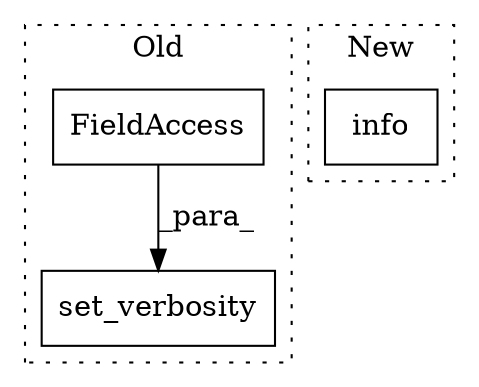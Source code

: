 digraph G {
subgraph cluster0 {
1 [label="set_verbosity" a="32" s="6047,6094" l="14,1" shape="box"];
3 [label="FieldAccess" a="22" s="6061" l="33" shape="box"];
label = "Old";
style="dotted";
}
subgraph cluster1 {
2 [label="info" a="32" s="3602,3667" l="5,1" shape="box"];
label = "New";
style="dotted";
}
3 -> 1 [label="_para_"];
}